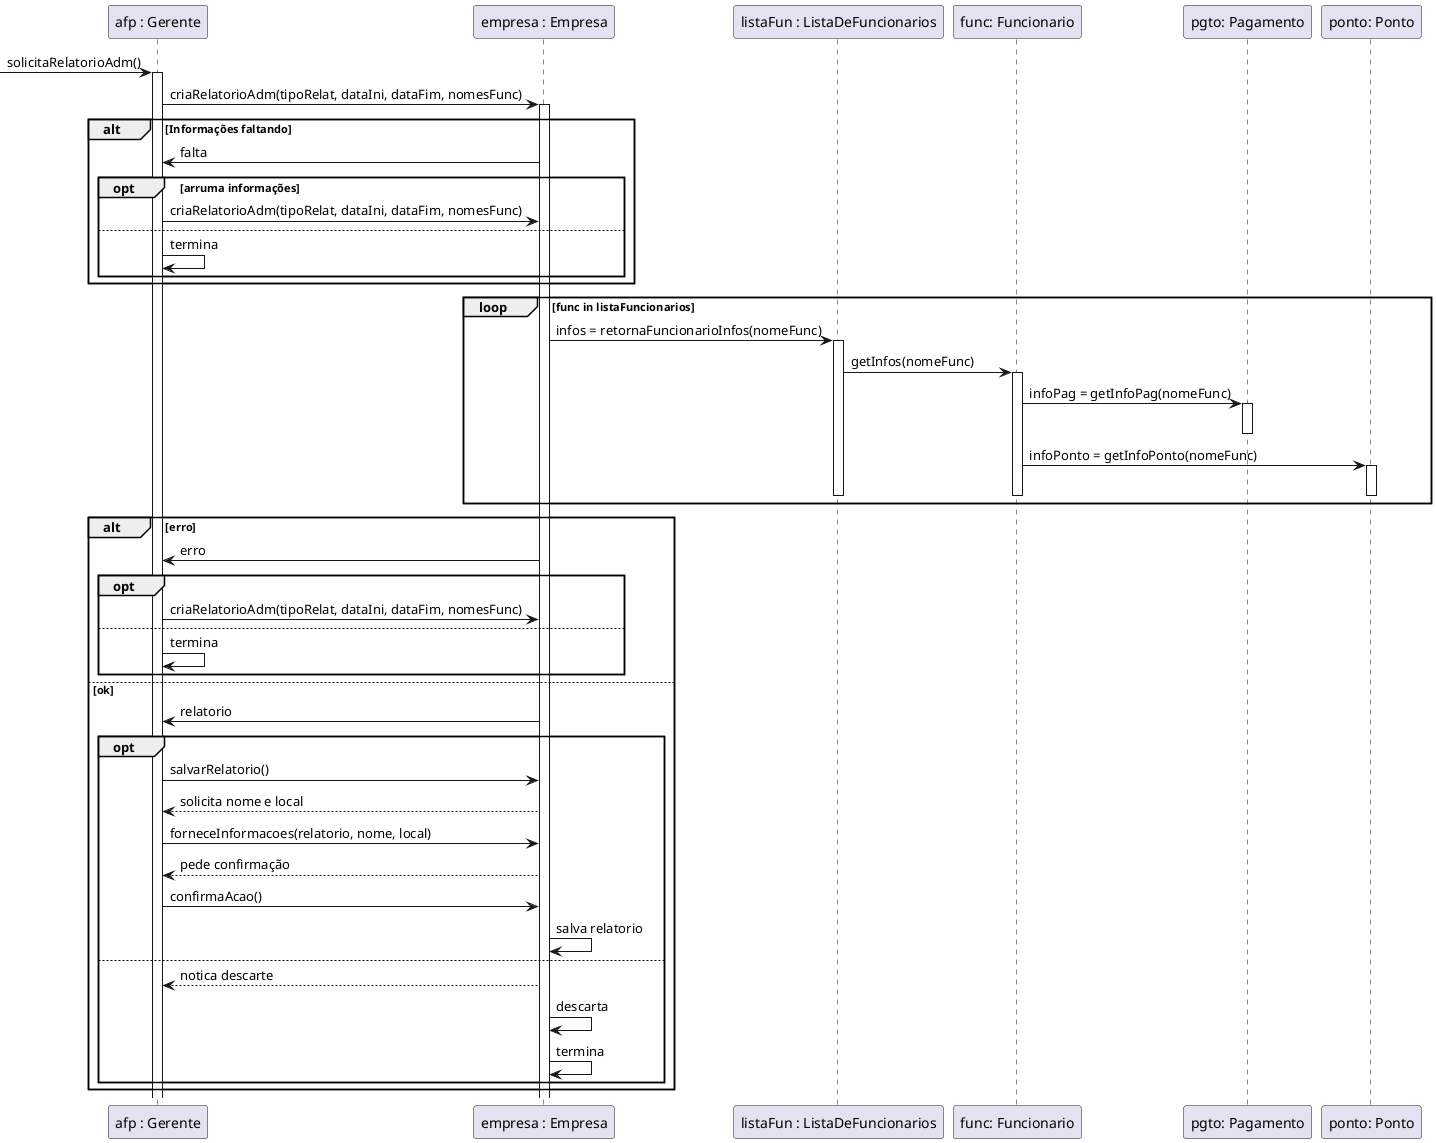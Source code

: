@startuml
Participant "afp : Gerente" as AFP
Participant "empresa : Empresa" as empresa
Participant "listaFun : ListaDeFuncionarios" as listaFuncionarios
Participant "func: Funcionario" as funcionario
Participant "pgto: Pagamento" as pagamento
Participant "ponto: Ponto" as ponto

-> AFP : solicitaRelatorioAdm()
activate AFP
AFP -> empresa : criaRelatorioAdm(tipoRelat, dataIni, dataFim, nomesFunc)
activate empresa
alt Informações faltando
    empresa -> AFP : falta
    opt arruma informações
        AFP -> empresa : criaRelatorioAdm(tipoRelat, dataIni, dataFim, nomesFunc)
    else
        AFP -> AFP : termina
    end
end

loop func in listaFuncionarios
empresa -> listaFuncionarios : infos = retornaFuncionarioInfos(nomeFunc)

activate  listaFuncionarios 
listaFuncionarios -> funcionario : getInfos(nomeFunc)
activate funcionario
funcionario -> pagamento : infoPag = getInfoPag(nomeFunc)
activate pagamento
deactivate pagamento

funcionario -> ponto : infoPonto = getInfoPonto(nomeFunc)
activate ponto
deactivate ponto
deactivate funcionario
deactivate  listaFuncionarios

end
alt erro
    empresa -> AFP : erro
    opt
        AFP -> empresa : criaRelatorioAdm(tipoRelat, dataIni, dataFim, nomesFunc)
    else
        AFP -> AFP : termina
    end
else ok 
    empresa -> AFP : relatorio
    opt
        AFP -> empresa : salvarRelatorio()
        AFP <-- empresa : solicita nome e local
        AFP -> empresa : forneceInformacoes(relatorio, nome, local)
        AFP <-- empresa : pede confirmação
        AFP -> empresa : confirmaAcao()
        empresa -> empresa: salva relatorio
    else
        AFP <-- empresa : notica descarte
        empresa -> empresa : descarta
        empresa -> empresa : termina
    end
end